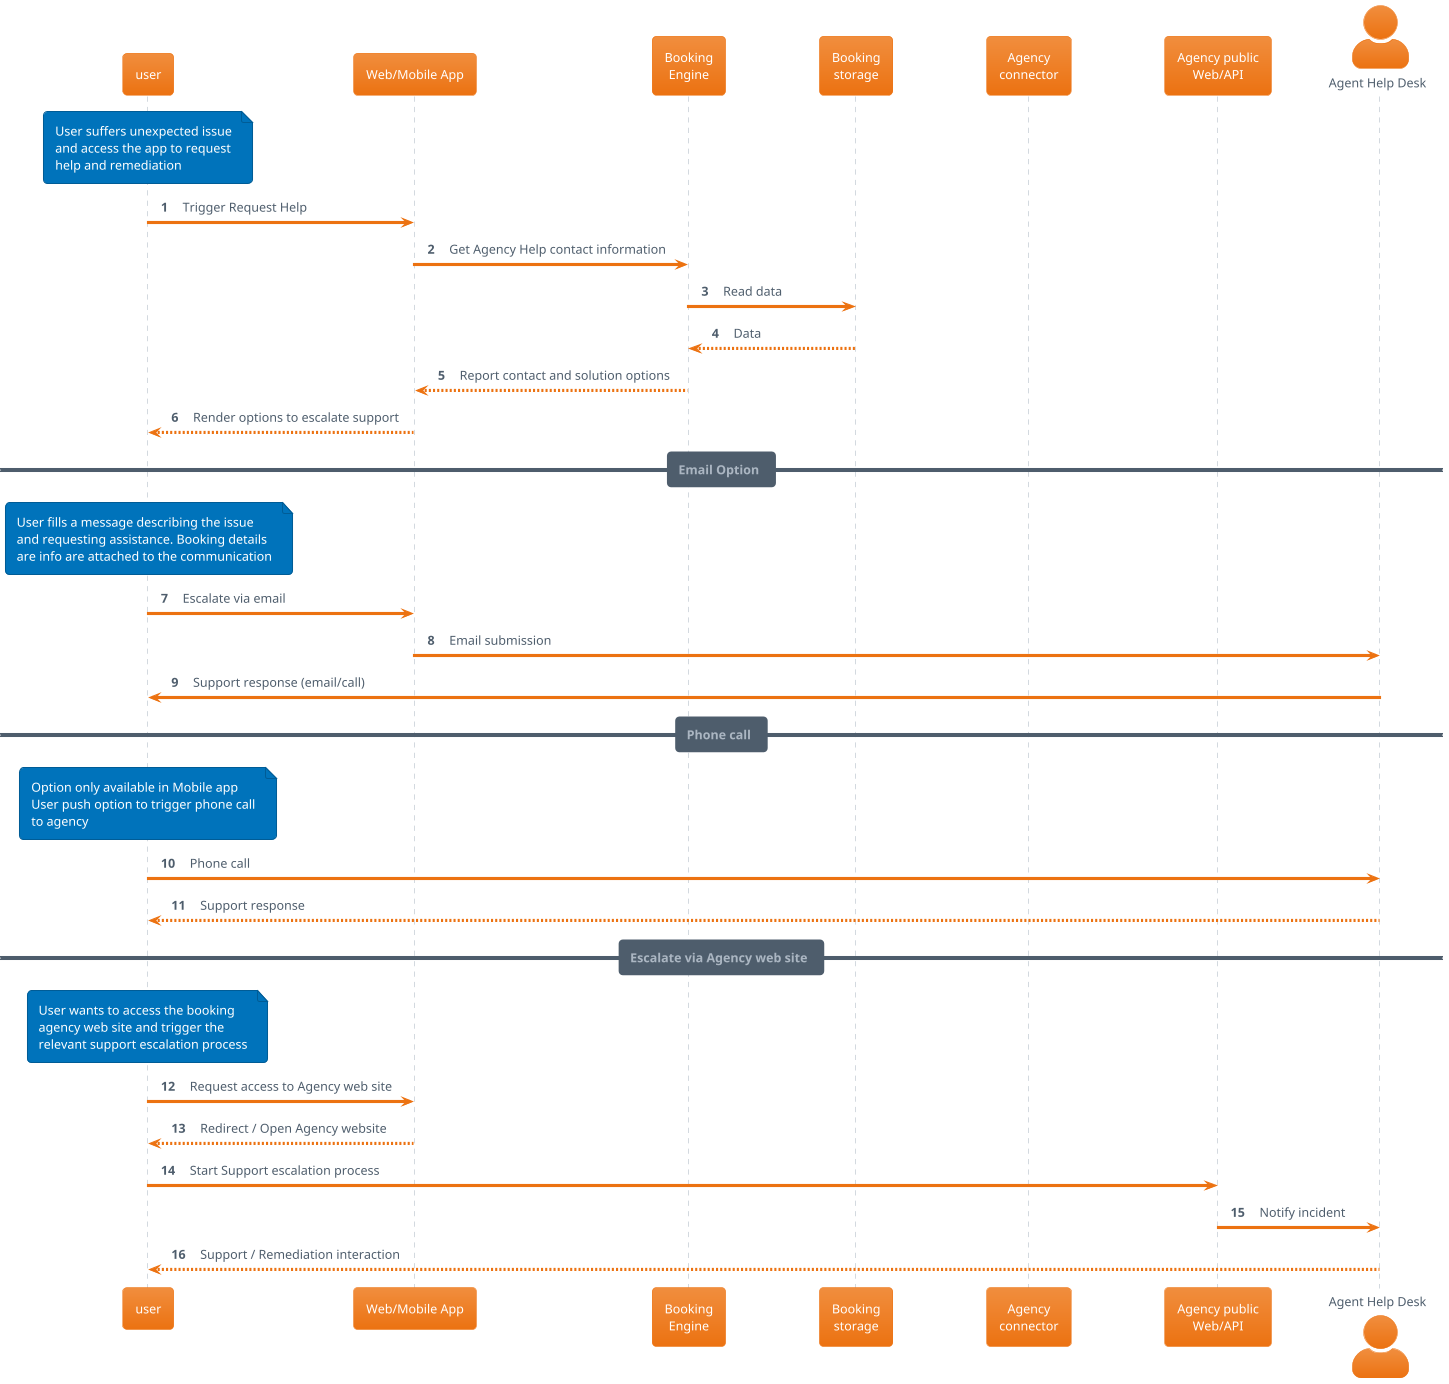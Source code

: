 @startuml user_request_help
!theme aws-orange

skinparam BackgroundColor white
skinparam actorstyle awesome
autonumber 1

'participant "Mail\npoller" as mail_poller
'participant "Mail\nlistener" as mail_listener
'participant "Mail\nfilterer" as mail_filterer
'participant "Booking\ntracker" as booking_tracker
'participant "Notifier" as notifier
'participant "GDS\nconnector" as gds_connector
'participant "Sharer" as sharer
'participant "Social Media\nconnector" as social_connector
'participant "Help\nGateway" as help_gateway
'participant "Data\nExporter" as data_exporter
'participant "Analytics\nGenerator" as analytics_generator
'participant "Analytics\nStorage" as analytics_storage
'participant "Analytics\nExporter" as analytics_exporter
'participant "Web" as web

note over user
    User suffers unexpected issue
    and access the app to request
    help and remediation
end note
actor "User" as user
participant "Web/Mobile App" as app
participant "Booking\nEngine" as booking_engine
participant "Booking\nstorage" as booking_storage
participant "Agency\nconnector" as agency_connector
participant "Agency public\nWeb/API" as agency_api
actor "Agent Help Desk" as agent_help_desk

user -> app: Trigger Request Help
app -> booking_engine: Get Agency Help contact information
booking_engine -> booking_storage: Read data
return Data
booking_engine --> app: Report contact and solution options
app --> user: Render options to escalate support

== Email Option ==
note over user
    User fills a message describing the issue
    and requesting assistance. Booking details
    are info are attached to the communication
end note
user -> app: Escalate via email
app -> agent_help_desk: Email submission
agent_help_desk -> user: Support response (email/call)

== Phone call ==
note over user
    Option only available in Mobile app
    User push option to trigger phone call
    to agency
end note
user -> agent_help_desk: Phone call
return Support response

== Escalate via Agency web site ==
note over user
    User wants to access the booking
    agency web site and trigger the
    relevant support escalation process
end note

user -> app: Request access to Agency web site
app --> user: Redirect / Open Agency website
user -> agency_api: Start Support escalation process
agency_api -> agent_help_desk: Notify incident
agent_help_desk --> user: Support / Remediation interaction

@enduml
